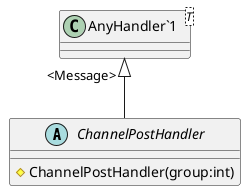 @startuml
abstract class ChannelPostHandler {
    # ChannelPostHandler(group:int)
}
class "AnyHandler`1"<T> {
}
"AnyHandler`1" "<Message>" <|-- ChannelPostHandler
@enduml
